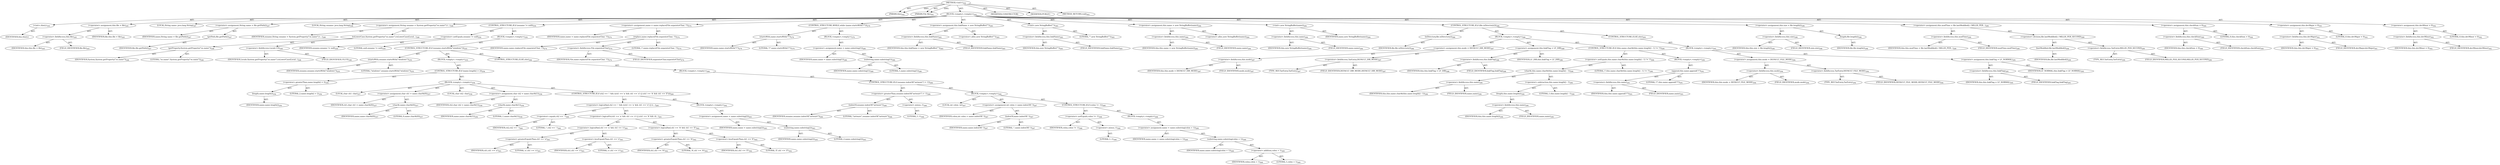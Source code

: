 digraph "&lt;init&gt;" {  
"111669149699" [label = <(METHOD,&lt;init&gt;)<SUB>242</SUB>> ]
"115964117024" [label = <(PARAM,this)<SUB>242</SUB>> ]
"115964117029" [label = <(PARAM,File file)<SUB>242</SUB>> ]
"25769803781" [label = <(BLOCK,&lt;empty&gt;,&lt;empty&gt;)<SUB>242</SUB>> ]
"30064771074" [label = <(&lt;init&gt;,this();)<SUB>243</SUB>> ]
"68719476825" [label = <(IDENTIFIER,this,this();)> ]
"30064771171" [label = <(&lt;operator&gt;.assignment,this.file = file)<SUB>245</SUB>> ]
"30064771172" [label = <(&lt;operator&gt;.fieldAccess,this.file)<SUB>245</SUB>> ]
"68719476826" [label = <(IDENTIFIER,this,this.file = file)<SUB>245</SUB>> ]
"55834574886" [label = <(FIELD_IDENTIFIER,file,file)<SUB>245</SUB>> ]
"68719476871" [label = <(IDENTIFIER,file,this.file = file)<SUB>245</SUB>> ]
"94489280515" [label = <(LOCAL,String name: java.lang.String)<SUB>247</SUB>> ]
"30064771173" [label = <(&lt;operator&gt;.assignment,String name = file.getPath())<SUB>247</SUB>> ]
"68719476872" [label = <(IDENTIFIER,name,String name = file.getPath())<SUB>247</SUB>> ]
"30064771174" [label = <(getPath,file.getPath())<SUB>247</SUB>> ]
"68719476873" [label = <(IDENTIFIER,file,file.getPath())<SUB>247</SUB>> ]
"94489280516" [label = <(LOCAL,String osname: java.lang.String)<SUB>248</SUB>> ]
"30064771175" [label = <(&lt;operator&gt;.assignment,String osname = System.getProperty(&quot;os.name&quot;).t...)<SUB>248</SUB>> ]
"68719476874" [label = <(IDENTIFIER,osname,String osname = System.getProperty(&quot;os.name&quot;).t...)<SUB>248</SUB>> ]
"30064771176" [label = <(toLowerCase,System.getProperty(&quot;os.name&quot;).toLowerCase(Local...)<SUB>248</SUB>> ]
"30064771177" [label = <(getProperty,System.getProperty(&quot;os.name&quot;))<SUB>248</SUB>> ]
"68719476875" [label = <(IDENTIFIER,System,System.getProperty(&quot;os.name&quot;))<SUB>248</SUB>> ]
"90194313235" [label = <(LITERAL,&quot;os.name&quot;,System.getProperty(&quot;os.name&quot;))<SUB>248</SUB>> ]
"30064771178" [label = <(&lt;operator&gt;.fieldAccess,Locale.US)<SUB>248</SUB>> ]
"68719476876" [label = <(IDENTIFIER,Locale,System.getProperty(&quot;os.name&quot;).toLowerCase(Local...)<SUB>248</SUB>> ]
"55834574887" [label = <(FIELD_IDENTIFIER,US,US)<SUB>248</SUB>> ]
"47244640257" [label = <(CONTROL_STRUCTURE,IF,if (osname != null))<SUB>250</SUB>> ]
"30064771179" [label = <(&lt;operator&gt;.notEquals,osname != null)<SUB>250</SUB>> ]
"68719476877" [label = <(IDENTIFIER,osname,osname != null)<SUB>250</SUB>> ]
"90194313236" [label = <(LITERAL,null,osname != null)<SUB>250</SUB>> ]
"25769803782" [label = <(BLOCK,&lt;empty&gt;,&lt;empty&gt;)<SUB>250</SUB>> ]
"47244640258" [label = <(CONTROL_STRUCTURE,IF,if (osname.startsWith(&quot;windows&quot;)))<SUB>255</SUB>> ]
"30064771180" [label = <(startsWith,osname.startsWith(&quot;windows&quot;))<SUB>255</SUB>> ]
"68719476878" [label = <(IDENTIFIER,osname,osname.startsWith(&quot;windows&quot;))<SUB>255</SUB>> ]
"90194313237" [label = <(LITERAL,&quot;windows&quot;,osname.startsWith(&quot;windows&quot;))<SUB>255</SUB>> ]
"25769803783" [label = <(BLOCK,&lt;empty&gt;,&lt;empty&gt;)<SUB>255</SUB>> ]
"47244640259" [label = <(CONTROL_STRUCTURE,IF,if (name.length() &gt; 2))<SUB>256</SUB>> ]
"30064771181" [label = <(&lt;operator&gt;.greaterThan,name.length() &gt; 2)<SUB>256</SUB>> ]
"30064771182" [label = <(length,name.length())<SUB>256</SUB>> ]
"68719476879" [label = <(IDENTIFIER,name,name.length())<SUB>256</SUB>> ]
"90194313238" [label = <(LITERAL,2,name.length() &gt; 2)<SUB>256</SUB>> ]
"25769803784" [label = <(BLOCK,&lt;empty&gt;,&lt;empty&gt;)<SUB>256</SUB>> ]
"94489280517" [label = <(LOCAL,char ch1: char)<SUB>257</SUB>> ]
"30064771183" [label = <(&lt;operator&gt;.assignment,char ch1 = name.charAt(0))<SUB>257</SUB>> ]
"68719476880" [label = <(IDENTIFIER,ch1,char ch1 = name.charAt(0))<SUB>257</SUB>> ]
"30064771184" [label = <(charAt,name.charAt(0))<SUB>257</SUB>> ]
"68719476881" [label = <(IDENTIFIER,name,name.charAt(0))<SUB>257</SUB>> ]
"90194313239" [label = <(LITERAL,0,name.charAt(0))<SUB>257</SUB>> ]
"94489280518" [label = <(LOCAL,char ch2: char)<SUB>258</SUB>> ]
"30064771185" [label = <(&lt;operator&gt;.assignment,char ch2 = name.charAt(1))<SUB>258</SUB>> ]
"68719476882" [label = <(IDENTIFIER,ch2,char ch2 = name.charAt(1))<SUB>258</SUB>> ]
"30064771186" [label = <(charAt,name.charAt(1))<SUB>258</SUB>> ]
"68719476883" [label = <(IDENTIFIER,name,name.charAt(1))<SUB>258</SUB>> ]
"90194313240" [label = <(LITERAL,1,name.charAt(1))<SUB>258</SUB>> ]
"47244640260" [label = <(CONTROL_STRUCTURE,IF,if (ch2 == ':' &amp;&amp; ((ch1 &gt;= 'a' &amp;&amp; ch1 &lt;= 'z') || (ch1 &gt;= 'A' &amp;&amp; ch1 &lt;= 'Z'))))<SUB>260</SUB>> ]
"30064771187" [label = <(&lt;operator&gt;.logicalAnd,ch2 == ':' &amp;&amp; ((ch1 &gt;= 'a' &amp;&amp; ch1 &lt;= 'z') || (c...)<SUB>260</SUB>> ]
"30064771188" [label = <(&lt;operator&gt;.equals,ch2 == ':')<SUB>260</SUB>> ]
"68719476884" [label = <(IDENTIFIER,ch2,ch2 == ':')<SUB>260</SUB>> ]
"90194313241" [label = <(LITERAL,':',ch2 == ':')<SUB>260</SUB>> ]
"30064771189" [label = <(&lt;operator&gt;.logicalOr,(ch1 &gt;= 'a' &amp;&amp; ch1 &lt;= 'z') || (ch1 &gt;= 'A' &amp;&amp; ch...)<SUB>261</SUB>> ]
"30064771190" [label = <(&lt;operator&gt;.logicalAnd,ch1 &gt;= 'a' &amp;&amp; ch1 &lt;= 'z')<SUB>261</SUB>> ]
"30064771191" [label = <(&lt;operator&gt;.greaterEqualsThan,ch1 &gt;= 'a')<SUB>261</SUB>> ]
"68719476885" [label = <(IDENTIFIER,ch1,ch1 &gt;= 'a')<SUB>261</SUB>> ]
"90194313242" [label = <(LITERAL,'a',ch1 &gt;= 'a')<SUB>261</SUB>> ]
"30064771192" [label = <(&lt;operator&gt;.lessEqualsThan,ch1 &lt;= 'z')<SUB>261</SUB>> ]
"68719476886" [label = <(IDENTIFIER,ch1,ch1 &lt;= 'z')<SUB>261</SUB>> ]
"90194313243" [label = <(LITERAL,'z',ch1 &lt;= 'z')<SUB>261</SUB>> ]
"30064771193" [label = <(&lt;operator&gt;.logicalAnd,ch1 &gt;= 'A' &amp;&amp; ch1 &lt;= 'Z')<SUB>262</SUB>> ]
"30064771194" [label = <(&lt;operator&gt;.greaterEqualsThan,ch1 &gt;= 'A')<SUB>262</SUB>> ]
"68719476887" [label = <(IDENTIFIER,ch1,ch1 &gt;= 'A')<SUB>262</SUB>> ]
"90194313244" [label = <(LITERAL,'A',ch1 &gt;= 'A')<SUB>262</SUB>> ]
"30064771195" [label = <(&lt;operator&gt;.lessEqualsThan,ch1 &lt;= 'Z')<SUB>262</SUB>> ]
"68719476888" [label = <(IDENTIFIER,ch1,ch1 &lt;= 'Z')<SUB>262</SUB>> ]
"90194313245" [label = <(LITERAL,'Z',ch1 &lt;= 'Z')<SUB>262</SUB>> ]
"25769803785" [label = <(BLOCK,&lt;empty&gt;,&lt;empty&gt;)<SUB>262</SUB>> ]
"30064771196" [label = <(&lt;operator&gt;.assignment,name = name.substring(2))<SUB>263</SUB>> ]
"68719476889" [label = <(IDENTIFIER,name,name = name.substring(2))<SUB>263</SUB>> ]
"30064771197" [label = <(substring,name.substring(2))<SUB>263</SUB>> ]
"68719476890" [label = <(IDENTIFIER,name,name.substring(2))<SUB>263</SUB>> ]
"90194313246" [label = <(LITERAL,2,name.substring(2))<SUB>263</SUB>> ]
"47244640261" [label = <(CONTROL_STRUCTURE,ELSE,else)<SUB>266</SUB>> ]
"25769803786" [label = <(BLOCK,&lt;empty&gt;,&lt;empty&gt;)<SUB>266</SUB>> ]
"47244640262" [label = <(CONTROL_STRUCTURE,IF,if (osname.indexOf(&quot;netware&quot;) &gt; -1))<SUB>266</SUB>> ]
"30064771198" [label = <(&lt;operator&gt;.greaterThan,osname.indexOf(&quot;netware&quot;) &gt; -1)<SUB>266</SUB>> ]
"30064771199" [label = <(indexOf,osname.indexOf(&quot;netware&quot;))<SUB>266</SUB>> ]
"68719476891" [label = <(IDENTIFIER,osname,osname.indexOf(&quot;netware&quot;))<SUB>266</SUB>> ]
"90194313247" [label = <(LITERAL,&quot;netware&quot;,osname.indexOf(&quot;netware&quot;))<SUB>266</SUB>> ]
"30064771200" [label = <(&lt;operator&gt;.minus,-1)<SUB>266</SUB>> ]
"90194313248" [label = <(LITERAL,1,-1)<SUB>266</SUB>> ]
"25769803787" [label = <(BLOCK,&lt;empty&gt;,&lt;empty&gt;)<SUB>266</SUB>> ]
"94489280519" [label = <(LOCAL,int colon: int)<SUB>267</SUB>> ]
"30064771201" [label = <(&lt;operator&gt;.assignment,int colon = name.indexOf(':'))<SUB>267</SUB>> ]
"68719476892" [label = <(IDENTIFIER,colon,int colon = name.indexOf(':'))<SUB>267</SUB>> ]
"30064771202" [label = <(indexOf,name.indexOf(':'))<SUB>267</SUB>> ]
"68719476893" [label = <(IDENTIFIER,name,name.indexOf(':'))<SUB>267</SUB>> ]
"90194313249" [label = <(LITERAL,':',name.indexOf(':'))<SUB>267</SUB>> ]
"47244640263" [label = <(CONTROL_STRUCTURE,IF,if (colon != -1))<SUB>268</SUB>> ]
"30064771203" [label = <(&lt;operator&gt;.notEquals,colon != -1)<SUB>268</SUB>> ]
"68719476894" [label = <(IDENTIFIER,colon,colon != -1)<SUB>268</SUB>> ]
"30064771204" [label = <(&lt;operator&gt;.minus,-1)<SUB>268</SUB>> ]
"90194313250" [label = <(LITERAL,1,-1)<SUB>268</SUB>> ]
"25769803788" [label = <(BLOCK,&lt;empty&gt;,&lt;empty&gt;)<SUB>268</SUB>> ]
"30064771205" [label = <(&lt;operator&gt;.assignment,name = name.substring(colon + 1))<SUB>269</SUB>> ]
"68719476895" [label = <(IDENTIFIER,name,name = name.substring(colon + 1))<SUB>269</SUB>> ]
"30064771206" [label = <(substring,name.substring(colon + 1))<SUB>269</SUB>> ]
"68719476896" [label = <(IDENTIFIER,name,name.substring(colon + 1))<SUB>269</SUB>> ]
"30064771207" [label = <(&lt;operator&gt;.addition,colon + 1)<SUB>269</SUB>> ]
"68719476897" [label = <(IDENTIFIER,colon,colon + 1)<SUB>269</SUB>> ]
"90194313251" [label = <(LITERAL,1,colon + 1)<SUB>269</SUB>> ]
"30064771208" [label = <(&lt;operator&gt;.assignment,name = name.replace(File.separatorChar, '/'))<SUB>274</SUB>> ]
"68719476898" [label = <(IDENTIFIER,name,name = name.replace(File.separatorChar, '/'))<SUB>274</SUB>> ]
"30064771209" [label = <(replace,name.replace(File.separatorChar, '/'))<SUB>274</SUB>> ]
"68719476899" [label = <(IDENTIFIER,name,name.replace(File.separatorChar, '/'))<SUB>274</SUB>> ]
"30064771210" [label = <(&lt;operator&gt;.fieldAccess,File.separatorChar)<SUB>274</SUB>> ]
"68719476900" [label = <(IDENTIFIER,File,name.replace(File.separatorChar, '/'))<SUB>274</SUB>> ]
"55834574888" [label = <(FIELD_IDENTIFIER,separatorChar,separatorChar)<SUB>274</SUB>> ]
"90194313252" [label = <(LITERAL,'/',name.replace(File.separatorChar, '/'))<SUB>274</SUB>> ]
"47244640264" [label = <(CONTROL_STRUCTURE,WHILE,while (name.startsWith(&quot;/&quot;)))<SUB>279</SUB>> ]
"30064771211" [label = <(startsWith,name.startsWith(&quot;/&quot;))<SUB>279</SUB>> ]
"68719476901" [label = <(IDENTIFIER,name,name.startsWith(&quot;/&quot;))<SUB>279</SUB>> ]
"90194313253" [label = <(LITERAL,&quot;/&quot;,name.startsWith(&quot;/&quot;))<SUB>279</SUB>> ]
"25769803789" [label = <(BLOCK,&lt;empty&gt;,&lt;empty&gt;)<SUB>279</SUB>> ]
"30064771212" [label = <(&lt;operator&gt;.assignment,name = name.substring(1))<SUB>280</SUB>> ]
"68719476902" [label = <(IDENTIFIER,name,name = name.substring(1))<SUB>280</SUB>> ]
"30064771213" [label = <(substring,name.substring(1))<SUB>280</SUB>> ]
"68719476903" [label = <(IDENTIFIER,name,name.substring(1))<SUB>280</SUB>> ]
"90194313254" [label = <(LITERAL,1,name.substring(1))<SUB>280</SUB>> ]
"30064771214" [label = <(&lt;operator&gt;.assignment,this.linkName = new StringBuffer(&quot;&quot;))<SUB>283</SUB>> ]
"30064771215" [label = <(&lt;operator&gt;.fieldAccess,this.linkName)<SUB>283</SUB>> ]
"68719476827" [label = <(IDENTIFIER,this,this.linkName = new StringBuffer(&quot;&quot;))<SUB>283</SUB>> ]
"55834574889" [label = <(FIELD_IDENTIFIER,linkName,linkName)<SUB>283</SUB>> ]
"30064771216" [label = <(&lt;operator&gt;.alloc,new StringBuffer(&quot;&quot;))<SUB>283</SUB>> ]
"30064771217" [label = <(&lt;init&gt;,new StringBuffer(&quot;&quot;))<SUB>283</SUB>> ]
"30064771218" [label = <(&lt;operator&gt;.fieldAccess,this.linkName)<SUB>283</SUB>> ]
"68719476904" [label = <(IDENTIFIER,this,new StringBuffer(&quot;&quot;))<SUB>283</SUB>> ]
"55834574890" [label = <(FIELD_IDENTIFIER,linkName,linkName)<SUB>283</SUB>> ]
"90194313255" [label = <(LITERAL,&quot;&quot;,new StringBuffer(&quot;&quot;))<SUB>283</SUB>> ]
"30064771219" [label = <(&lt;operator&gt;.assignment,this.name = new StringBuffer(name))<SUB>284</SUB>> ]
"30064771220" [label = <(&lt;operator&gt;.fieldAccess,this.name)<SUB>284</SUB>> ]
"68719476828" [label = <(IDENTIFIER,this,this.name = new StringBuffer(name))<SUB>284</SUB>> ]
"55834574891" [label = <(FIELD_IDENTIFIER,name,name)<SUB>284</SUB>> ]
"30064771221" [label = <(&lt;operator&gt;.alloc,new StringBuffer(name))<SUB>284</SUB>> ]
"30064771222" [label = <(&lt;init&gt;,new StringBuffer(name))<SUB>284</SUB>> ]
"30064771223" [label = <(&lt;operator&gt;.fieldAccess,this.name)<SUB>284</SUB>> ]
"68719476905" [label = <(IDENTIFIER,this,new StringBuffer(name))<SUB>284</SUB>> ]
"55834574892" [label = <(FIELD_IDENTIFIER,name,name)<SUB>284</SUB>> ]
"68719476906" [label = <(IDENTIFIER,name,new StringBuffer(name))<SUB>284</SUB>> ]
"47244640265" [label = <(CONTROL_STRUCTURE,IF,if (file.isDirectory()))<SUB>286</SUB>> ]
"30064771224" [label = <(isDirectory,file.isDirectory())<SUB>286</SUB>> ]
"68719476907" [label = <(IDENTIFIER,file,file.isDirectory())<SUB>286</SUB>> ]
"25769803790" [label = <(BLOCK,&lt;empty&gt;,&lt;empty&gt;)<SUB>286</SUB>> ]
"30064771225" [label = <(&lt;operator&gt;.assignment,this.mode = DEFAULT_DIR_MODE)<SUB>287</SUB>> ]
"30064771226" [label = <(&lt;operator&gt;.fieldAccess,this.mode)<SUB>287</SUB>> ]
"68719476829" [label = <(IDENTIFIER,this,this.mode = DEFAULT_DIR_MODE)<SUB>287</SUB>> ]
"55834574893" [label = <(FIELD_IDENTIFIER,mode,mode)<SUB>287</SUB>> ]
"30064771227" [label = <(&lt;operator&gt;.fieldAccess,TarEntry.DEFAULT_DIR_MODE)<SUB>287</SUB>> ]
"180388626437" [label = <(TYPE_REF,TarEntry,TarEntry)<SUB>287</SUB>> ]
"55834574894" [label = <(FIELD_IDENTIFIER,DEFAULT_DIR_MODE,DEFAULT_DIR_MODE)<SUB>287</SUB>> ]
"30064771228" [label = <(&lt;operator&gt;.assignment,this.linkFlag = LF_DIR)<SUB>288</SUB>> ]
"30064771229" [label = <(&lt;operator&gt;.fieldAccess,this.linkFlag)<SUB>288</SUB>> ]
"68719476830" [label = <(IDENTIFIER,this,this.linkFlag = LF_DIR)<SUB>288</SUB>> ]
"55834574895" [label = <(FIELD_IDENTIFIER,linkFlag,linkFlag)<SUB>288</SUB>> ]
"68719476908" [label = <(IDENTIFIER,LF_DIR,this.linkFlag = LF_DIR)<SUB>288</SUB>> ]
"47244640266" [label = <(CONTROL_STRUCTURE,IF,if (this.name.charAt(this.name.length() - 1) != '/'))<SUB>290</SUB>> ]
"30064771230" [label = <(&lt;operator&gt;.notEquals,this.name.charAt(this.name.length() - 1) != '/')<SUB>290</SUB>> ]
"30064771231" [label = <(charAt,this.name.charAt(this.name.length() - 1))<SUB>290</SUB>> ]
"30064771232" [label = <(&lt;operator&gt;.fieldAccess,this.name)<SUB>290</SUB>> ]
"68719476832" [label = <(IDENTIFIER,this,this.name.charAt(this.name.length() - 1))<SUB>290</SUB>> ]
"55834574896" [label = <(FIELD_IDENTIFIER,name,name)<SUB>290</SUB>> ]
"30064771233" [label = <(&lt;operator&gt;.subtraction,this.name.length() - 1)<SUB>290</SUB>> ]
"30064771234" [label = <(length,this.name.length())<SUB>290</SUB>> ]
"30064771235" [label = <(&lt;operator&gt;.fieldAccess,this.name)<SUB>290</SUB>> ]
"68719476831" [label = <(IDENTIFIER,this,this.name.length())<SUB>290</SUB>> ]
"55834574897" [label = <(FIELD_IDENTIFIER,name,name)<SUB>290</SUB>> ]
"90194313256" [label = <(LITERAL,1,this.name.length() - 1)<SUB>290</SUB>> ]
"90194313257" [label = <(LITERAL,'/',this.name.charAt(this.name.length() - 1) != '/')<SUB>290</SUB>> ]
"25769803791" [label = <(BLOCK,&lt;empty&gt;,&lt;empty&gt;)<SUB>290</SUB>> ]
"30064771236" [label = <(append,this.name.append(&quot;/&quot;))<SUB>291</SUB>> ]
"30064771237" [label = <(&lt;operator&gt;.fieldAccess,this.name)<SUB>291</SUB>> ]
"68719476833" [label = <(IDENTIFIER,this,this.name.append(&quot;/&quot;))<SUB>291</SUB>> ]
"55834574898" [label = <(FIELD_IDENTIFIER,name,name)<SUB>291</SUB>> ]
"90194313258" [label = <(LITERAL,&quot;/&quot;,this.name.append(&quot;/&quot;))<SUB>291</SUB>> ]
"47244640267" [label = <(CONTROL_STRUCTURE,ELSE,else)<SUB>293</SUB>> ]
"25769803792" [label = <(BLOCK,&lt;empty&gt;,&lt;empty&gt;)<SUB>293</SUB>> ]
"30064771238" [label = <(&lt;operator&gt;.assignment,this.mode = DEFAULT_FILE_MODE)<SUB>294</SUB>> ]
"30064771239" [label = <(&lt;operator&gt;.fieldAccess,this.mode)<SUB>294</SUB>> ]
"68719476834" [label = <(IDENTIFIER,this,this.mode = DEFAULT_FILE_MODE)<SUB>294</SUB>> ]
"55834574899" [label = <(FIELD_IDENTIFIER,mode,mode)<SUB>294</SUB>> ]
"30064771240" [label = <(&lt;operator&gt;.fieldAccess,TarEntry.DEFAULT_FILE_MODE)<SUB>294</SUB>> ]
"180388626438" [label = <(TYPE_REF,TarEntry,TarEntry)<SUB>294</SUB>> ]
"55834574900" [label = <(FIELD_IDENTIFIER,DEFAULT_FILE_MODE,DEFAULT_FILE_MODE)<SUB>294</SUB>> ]
"30064771241" [label = <(&lt;operator&gt;.assignment,this.linkFlag = LF_NORMAL)<SUB>295</SUB>> ]
"30064771242" [label = <(&lt;operator&gt;.fieldAccess,this.linkFlag)<SUB>295</SUB>> ]
"68719476835" [label = <(IDENTIFIER,this,this.linkFlag = LF_NORMAL)<SUB>295</SUB>> ]
"55834574901" [label = <(FIELD_IDENTIFIER,linkFlag,linkFlag)<SUB>295</SUB>> ]
"68719476909" [label = <(IDENTIFIER,LF_NORMAL,this.linkFlag = LF_NORMAL)<SUB>295</SUB>> ]
"30064771243" [label = <(&lt;operator&gt;.assignment,this.size = file.length())<SUB>298</SUB>> ]
"30064771244" [label = <(&lt;operator&gt;.fieldAccess,this.size)<SUB>298</SUB>> ]
"68719476836" [label = <(IDENTIFIER,this,this.size = file.length())<SUB>298</SUB>> ]
"55834574902" [label = <(FIELD_IDENTIFIER,size,size)<SUB>298</SUB>> ]
"30064771245" [label = <(length,file.length())<SUB>298</SUB>> ]
"68719476910" [label = <(IDENTIFIER,file,file.length())<SUB>298</SUB>> ]
"30064771246" [label = <(&lt;operator&gt;.assignment,this.modTime = file.lastModified() / MILLIS_PER...)<SUB>299</SUB>> ]
"30064771247" [label = <(&lt;operator&gt;.fieldAccess,this.modTime)<SUB>299</SUB>> ]
"68719476837" [label = <(IDENTIFIER,this,this.modTime = file.lastModified() / MILLIS_PER...)<SUB>299</SUB>> ]
"55834574903" [label = <(FIELD_IDENTIFIER,modTime,modTime)<SUB>299</SUB>> ]
"30064771248" [label = <(&lt;operator&gt;.division,file.lastModified() / MILLIS_PER_SECOND)<SUB>299</SUB>> ]
"30064771249" [label = <(lastModified,file.lastModified())<SUB>299</SUB>> ]
"68719476911" [label = <(IDENTIFIER,file,file.lastModified())<SUB>299</SUB>> ]
"30064771250" [label = <(&lt;operator&gt;.fieldAccess,TarEntry.MILLIS_PER_SECOND)<SUB>299</SUB>> ]
"180388626439" [label = <(TYPE_REF,TarEntry,TarEntry)<SUB>299</SUB>> ]
"55834574904" [label = <(FIELD_IDENTIFIER,MILLIS_PER_SECOND,MILLIS_PER_SECOND)<SUB>299</SUB>> ]
"30064771251" [label = <(&lt;operator&gt;.assignment,this.checkSum = 0)<SUB>300</SUB>> ]
"30064771252" [label = <(&lt;operator&gt;.fieldAccess,this.checkSum)<SUB>300</SUB>> ]
"68719476838" [label = <(IDENTIFIER,this,this.checkSum = 0)<SUB>300</SUB>> ]
"55834574905" [label = <(FIELD_IDENTIFIER,checkSum,checkSum)<SUB>300</SUB>> ]
"90194313259" [label = <(LITERAL,0,this.checkSum = 0)<SUB>300</SUB>> ]
"30064771253" [label = <(&lt;operator&gt;.assignment,this.devMajor = 0)<SUB>301</SUB>> ]
"30064771254" [label = <(&lt;operator&gt;.fieldAccess,this.devMajor)<SUB>301</SUB>> ]
"68719476839" [label = <(IDENTIFIER,this,this.devMajor = 0)<SUB>301</SUB>> ]
"55834574906" [label = <(FIELD_IDENTIFIER,devMajor,devMajor)<SUB>301</SUB>> ]
"90194313260" [label = <(LITERAL,0,this.devMajor = 0)<SUB>301</SUB>> ]
"30064771255" [label = <(&lt;operator&gt;.assignment,this.devMinor = 0)<SUB>302</SUB>> ]
"30064771256" [label = <(&lt;operator&gt;.fieldAccess,this.devMinor)<SUB>302</SUB>> ]
"68719476840" [label = <(IDENTIFIER,this,this.devMinor = 0)<SUB>302</SUB>> ]
"55834574907" [label = <(FIELD_IDENTIFIER,devMinor,devMinor)<SUB>302</SUB>> ]
"90194313261" [label = <(LITERAL,0,this.devMinor = 0)<SUB>302</SUB>> ]
"133143986205" [label = <(MODIFIER,CONSTRUCTOR)> ]
"133143986206" [label = <(MODIFIER,PUBLIC)> ]
"128849018883" [label = <(METHOD_RETURN,void)<SUB>303</SUB>> ]
  "111669149699" -> "115964117024"  [ label = "AST: "] 
  "111669149699" -> "115964117029"  [ label = "AST: "] 
  "111669149699" -> "25769803781"  [ label = "AST: "] 
  "111669149699" -> "133143986205"  [ label = "AST: "] 
  "111669149699" -> "133143986206"  [ label = "AST: "] 
  "111669149699" -> "128849018883"  [ label = "AST: "] 
  "25769803781" -> "30064771074"  [ label = "AST: "] 
  "25769803781" -> "30064771171"  [ label = "AST: "] 
  "25769803781" -> "94489280515"  [ label = "AST: "] 
  "25769803781" -> "30064771173"  [ label = "AST: "] 
  "25769803781" -> "94489280516"  [ label = "AST: "] 
  "25769803781" -> "30064771175"  [ label = "AST: "] 
  "25769803781" -> "47244640257"  [ label = "AST: "] 
  "25769803781" -> "30064771208"  [ label = "AST: "] 
  "25769803781" -> "47244640264"  [ label = "AST: "] 
  "25769803781" -> "30064771214"  [ label = "AST: "] 
  "25769803781" -> "30064771217"  [ label = "AST: "] 
  "25769803781" -> "30064771219"  [ label = "AST: "] 
  "25769803781" -> "30064771222"  [ label = "AST: "] 
  "25769803781" -> "47244640265"  [ label = "AST: "] 
  "25769803781" -> "30064771243"  [ label = "AST: "] 
  "25769803781" -> "30064771246"  [ label = "AST: "] 
  "25769803781" -> "30064771251"  [ label = "AST: "] 
  "25769803781" -> "30064771253"  [ label = "AST: "] 
  "25769803781" -> "30064771255"  [ label = "AST: "] 
  "30064771074" -> "68719476825"  [ label = "AST: "] 
  "30064771171" -> "30064771172"  [ label = "AST: "] 
  "30064771171" -> "68719476871"  [ label = "AST: "] 
  "30064771172" -> "68719476826"  [ label = "AST: "] 
  "30064771172" -> "55834574886"  [ label = "AST: "] 
  "30064771173" -> "68719476872"  [ label = "AST: "] 
  "30064771173" -> "30064771174"  [ label = "AST: "] 
  "30064771174" -> "68719476873"  [ label = "AST: "] 
  "30064771175" -> "68719476874"  [ label = "AST: "] 
  "30064771175" -> "30064771176"  [ label = "AST: "] 
  "30064771176" -> "30064771177"  [ label = "AST: "] 
  "30064771176" -> "30064771178"  [ label = "AST: "] 
  "30064771177" -> "68719476875"  [ label = "AST: "] 
  "30064771177" -> "90194313235"  [ label = "AST: "] 
  "30064771178" -> "68719476876"  [ label = "AST: "] 
  "30064771178" -> "55834574887"  [ label = "AST: "] 
  "47244640257" -> "30064771179"  [ label = "AST: "] 
  "47244640257" -> "25769803782"  [ label = "AST: "] 
  "30064771179" -> "68719476877"  [ label = "AST: "] 
  "30064771179" -> "90194313236"  [ label = "AST: "] 
  "25769803782" -> "47244640258"  [ label = "AST: "] 
  "47244640258" -> "30064771180"  [ label = "AST: "] 
  "47244640258" -> "25769803783"  [ label = "AST: "] 
  "47244640258" -> "47244640261"  [ label = "AST: "] 
  "30064771180" -> "68719476878"  [ label = "AST: "] 
  "30064771180" -> "90194313237"  [ label = "AST: "] 
  "25769803783" -> "47244640259"  [ label = "AST: "] 
  "47244640259" -> "30064771181"  [ label = "AST: "] 
  "47244640259" -> "25769803784"  [ label = "AST: "] 
  "30064771181" -> "30064771182"  [ label = "AST: "] 
  "30064771181" -> "90194313238"  [ label = "AST: "] 
  "30064771182" -> "68719476879"  [ label = "AST: "] 
  "25769803784" -> "94489280517"  [ label = "AST: "] 
  "25769803784" -> "30064771183"  [ label = "AST: "] 
  "25769803784" -> "94489280518"  [ label = "AST: "] 
  "25769803784" -> "30064771185"  [ label = "AST: "] 
  "25769803784" -> "47244640260"  [ label = "AST: "] 
  "30064771183" -> "68719476880"  [ label = "AST: "] 
  "30064771183" -> "30064771184"  [ label = "AST: "] 
  "30064771184" -> "68719476881"  [ label = "AST: "] 
  "30064771184" -> "90194313239"  [ label = "AST: "] 
  "30064771185" -> "68719476882"  [ label = "AST: "] 
  "30064771185" -> "30064771186"  [ label = "AST: "] 
  "30064771186" -> "68719476883"  [ label = "AST: "] 
  "30064771186" -> "90194313240"  [ label = "AST: "] 
  "47244640260" -> "30064771187"  [ label = "AST: "] 
  "47244640260" -> "25769803785"  [ label = "AST: "] 
  "30064771187" -> "30064771188"  [ label = "AST: "] 
  "30064771187" -> "30064771189"  [ label = "AST: "] 
  "30064771188" -> "68719476884"  [ label = "AST: "] 
  "30064771188" -> "90194313241"  [ label = "AST: "] 
  "30064771189" -> "30064771190"  [ label = "AST: "] 
  "30064771189" -> "30064771193"  [ label = "AST: "] 
  "30064771190" -> "30064771191"  [ label = "AST: "] 
  "30064771190" -> "30064771192"  [ label = "AST: "] 
  "30064771191" -> "68719476885"  [ label = "AST: "] 
  "30064771191" -> "90194313242"  [ label = "AST: "] 
  "30064771192" -> "68719476886"  [ label = "AST: "] 
  "30064771192" -> "90194313243"  [ label = "AST: "] 
  "30064771193" -> "30064771194"  [ label = "AST: "] 
  "30064771193" -> "30064771195"  [ label = "AST: "] 
  "30064771194" -> "68719476887"  [ label = "AST: "] 
  "30064771194" -> "90194313244"  [ label = "AST: "] 
  "30064771195" -> "68719476888"  [ label = "AST: "] 
  "30064771195" -> "90194313245"  [ label = "AST: "] 
  "25769803785" -> "30064771196"  [ label = "AST: "] 
  "30064771196" -> "68719476889"  [ label = "AST: "] 
  "30064771196" -> "30064771197"  [ label = "AST: "] 
  "30064771197" -> "68719476890"  [ label = "AST: "] 
  "30064771197" -> "90194313246"  [ label = "AST: "] 
  "47244640261" -> "25769803786"  [ label = "AST: "] 
  "25769803786" -> "47244640262"  [ label = "AST: "] 
  "47244640262" -> "30064771198"  [ label = "AST: "] 
  "47244640262" -> "25769803787"  [ label = "AST: "] 
  "30064771198" -> "30064771199"  [ label = "AST: "] 
  "30064771198" -> "30064771200"  [ label = "AST: "] 
  "30064771199" -> "68719476891"  [ label = "AST: "] 
  "30064771199" -> "90194313247"  [ label = "AST: "] 
  "30064771200" -> "90194313248"  [ label = "AST: "] 
  "25769803787" -> "94489280519"  [ label = "AST: "] 
  "25769803787" -> "30064771201"  [ label = "AST: "] 
  "25769803787" -> "47244640263"  [ label = "AST: "] 
  "30064771201" -> "68719476892"  [ label = "AST: "] 
  "30064771201" -> "30064771202"  [ label = "AST: "] 
  "30064771202" -> "68719476893"  [ label = "AST: "] 
  "30064771202" -> "90194313249"  [ label = "AST: "] 
  "47244640263" -> "30064771203"  [ label = "AST: "] 
  "47244640263" -> "25769803788"  [ label = "AST: "] 
  "30064771203" -> "68719476894"  [ label = "AST: "] 
  "30064771203" -> "30064771204"  [ label = "AST: "] 
  "30064771204" -> "90194313250"  [ label = "AST: "] 
  "25769803788" -> "30064771205"  [ label = "AST: "] 
  "30064771205" -> "68719476895"  [ label = "AST: "] 
  "30064771205" -> "30064771206"  [ label = "AST: "] 
  "30064771206" -> "68719476896"  [ label = "AST: "] 
  "30064771206" -> "30064771207"  [ label = "AST: "] 
  "30064771207" -> "68719476897"  [ label = "AST: "] 
  "30064771207" -> "90194313251"  [ label = "AST: "] 
  "30064771208" -> "68719476898"  [ label = "AST: "] 
  "30064771208" -> "30064771209"  [ label = "AST: "] 
  "30064771209" -> "68719476899"  [ label = "AST: "] 
  "30064771209" -> "30064771210"  [ label = "AST: "] 
  "30064771209" -> "90194313252"  [ label = "AST: "] 
  "30064771210" -> "68719476900"  [ label = "AST: "] 
  "30064771210" -> "55834574888"  [ label = "AST: "] 
  "47244640264" -> "30064771211"  [ label = "AST: "] 
  "47244640264" -> "25769803789"  [ label = "AST: "] 
  "30064771211" -> "68719476901"  [ label = "AST: "] 
  "30064771211" -> "90194313253"  [ label = "AST: "] 
  "25769803789" -> "30064771212"  [ label = "AST: "] 
  "30064771212" -> "68719476902"  [ label = "AST: "] 
  "30064771212" -> "30064771213"  [ label = "AST: "] 
  "30064771213" -> "68719476903"  [ label = "AST: "] 
  "30064771213" -> "90194313254"  [ label = "AST: "] 
  "30064771214" -> "30064771215"  [ label = "AST: "] 
  "30064771214" -> "30064771216"  [ label = "AST: "] 
  "30064771215" -> "68719476827"  [ label = "AST: "] 
  "30064771215" -> "55834574889"  [ label = "AST: "] 
  "30064771217" -> "30064771218"  [ label = "AST: "] 
  "30064771217" -> "90194313255"  [ label = "AST: "] 
  "30064771218" -> "68719476904"  [ label = "AST: "] 
  "30064771218" -> "55834574890"  [ label = "AST: "] 
  "30064771219" -> "30064771220"  [ label = "AST: "] 
  "30064771219" -> "30064771221"  [ label = "AST: "] 
  "30064771220" -> "68719476828"  [ label = "AST: "] 
  "30064771220" -> "55834574891"  [ label = "AST: "] 
  "30064771222" -> "30064771223"  [ label = "AST: "] 
  "30064771222" -> "68719476906"  [ label = "AST: "] 
  "30064771223" -> "68719476905"  [ label = "AST: "] 
  "30064771223" -> "55834574892"  [ label = "AST: "] 
  "47244640265" -> "30064771224"  [ label = "AST: "] 
  "47244640265" -> "25769803790"  [ label = "AST: "] 
  "47244640265" -> "47244640267"  [ label = "AST: "] 
  "30064771224" -> "68719476907"  [ label = "AST: "] 
  "25769803790" -> "30064771225"  [ label = "AST: "] 
  "25769803790" -> "30064771228"  [ label = "AST: "] 
  "25769803790" -> "47244640266"  [ label = "AST: "] 
  "30064771225" -> "30064771226"  [ label = "AST: "] 
  "30064771225" -> "30064771227"  [ label = "AST: "] 
  "30064771226" -> "68719476829"  [ label = "AST: "] 
  "30064771226" -> "55834574893"  [ label = "AST: "] 
  "30064771227" -> "180388626437"  [ label = "AST: "] 
  "30064771227" -> "55834574894"  [ label = "AST: "] 
  "30064771228" -> "30064771229"  [ label = "AST: "] 
  "30064771228" -> "68719476908"  [ label = "AST: "] 
  "30064771229" -> "68719476830"  [ label = "AST: "] 
  "30064771229" -> "55834574895"  [ label = "AST: "] 
  "47244640266" -> "30064771230"  [ label = "AST: "] 
  "47244640266" -> "25769803791"  [ label = "AST: "] 
  "30064771230" -> "30064771231"  [ label = "AST: "] 
  "30064771230" -> "90194313257"  [ label = "AST: "] 
  "30064771231" -> "30064771232"  [ label = "AST: "] 
  "30064771231" -> "30064771233"  [ label = "AST: "] 
  "30064771232" -> "68719476832"  [ label = "AST: "] 
  "30064771232" -> "55834574896"  [ label = "AST: "] 
  "30064771233" -> "30064771234"  [ label = "AST: "] 
  "30064771233" -> "90194313256"  [ label = "AST: "] 
  "30064771234" -> "30064771235"  [ label = "AST: "] 
  "30064771235" -> "68719476831"  [ label = "AST: "] 
  "30064771235" -> "55834574897"  [ label = "AST: "] 
  "25769803791" -> "30064771236"  [ label = "AST: "] 
  "30064771236" -> "30064771237"  [ label = "AST: "] 
  "30064771236" -> "90194313258"  [ label = "AST: "] 
  "30064771237" -> "68719476833"  [ label = "AST: "] 
  "30064771237" -> "55834574898"  [ label = "AST: "] 
  "47244640267" -> "25769803792"  [ label = "AST: "] 
  "25769803792" -> "30064771238"  [ label = "AST: "] 
  "25769803792" -> "30064771241"  [ label = "AST: "] 
  "30064771238" -> "30064771239"  [ label = "AST: "] 
  "30064771238" -> "30064771240"  [ label = "AST: "] 
  "30064771239" -> "68719476834"  [ label = "AST: "] 
  "30064771239" -> "55834574899"  [ label = "AST: "] 
  "30064771240" -> "180388626438"  [ label = "AST: "] 
  "30064771240" -> "55834574900"  [ label = "AST: "] 
  "30064771241" -> "30064771242"  [ label = "AST: "] 
  "30064771241" -> "68719476909"  [ label = "AST: "] 
  "30064771242" -> "68719476835"  [ label = "AST: "] 
  "30064771242" -> "55834574901"  [ label = "AST: "] 
  "30064771243" -> "30064771244"  [ label = "AST: "] 
  "30064771243" -> "30064771245"  [ label = "AST: "] 
  "30064771244" -> "68719476836"  [ label = "AST: "] 
  "30064771244" -> "55834574902"  [ label = "AST: "] 
  "30064771245" -> "68719476910"  [ label = "AST: "] 
  "30064771246" -> "30064771247"  [ label = "AST: "] 
  "30064771246" -> "30064771248"  [ label = "AST: "] 
  "30064771247" -> "68719476837"  [ label = "AST: "] 
  "30064771247" -> "55834574903"  [ label = "AST: "] 
  "30064771248" -> "30064771249"  [ label = "AST: "] 
  "30064771248" -> "30064771250"  [ label = "AST: "] 
  "30064771249" -> "68719476911"  [ label = "AST: "] 
  "30064771250" -> "180388626439"  [ label = "AST: "] 
  "30064771250" -> "55834574904"  [ label = "AST: "] 
  "30064771251" -> "30064771252"  [ label = "AST: "] 
  "30064771251" -> "90194313259"  [ label = "AST: "] 
  "30064771252" -> "68719476838"  [ label = "AST: "] 
  "30064771252" -> "55834574905"  [ label = "AST: "] 
  "30064771253" -> "30064771254"  [ label = "AST: "] 
  "30064771253" -> "90194313260"  [ label = "AST: "] 
  "30064771254" -> "68719476839"  [ label = "AST: "] 
  "30064771254" -> "55834574906"  [ label = "AST: "] 
  "30064771255" -> "30064771256"  [ label = "AST: "] 
  "30064771255" -> "90194313261"  [ label = "AST: "] 
  "30064771256" -> "68719476840"  [ label = "AST: "] 
  "30064771256" -> "55834574907"  [ label = "AST: "] 
  "111669149699" -> "115964117024"  [ label = "DDG: "] 
  "111669149699" -> "115964117029"  [ label = "DDG: "] 
}
